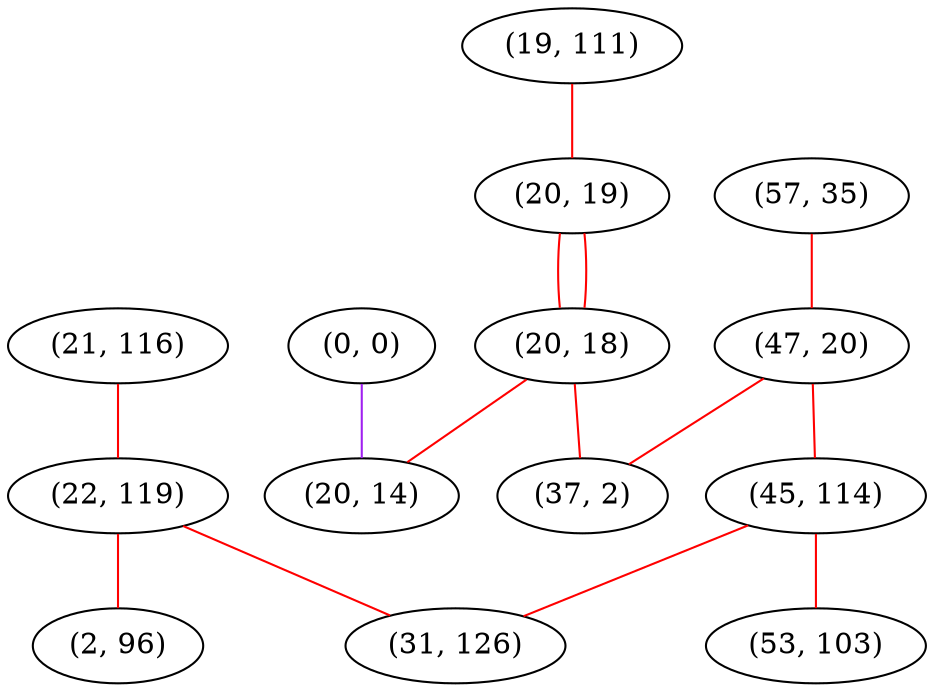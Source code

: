 graph "" {
"(21, 116)";
"(57, 35)";
"(22, 119)";
"(19, 111)";
"(47, 20)";
"(2, 96)";
"(0, 0)";
"(45, 114)";
"(20, 19)";
"(20, 18)";
"(31, 126)";
"(53, 103)";
"(37, 2)";
"(20, 14)";
"(21, 116)" -- "(22, 119)"  [color=red, key=0, weight=1];
"(57, 35)" -- "(47, 20)"  [color=red, key=0, weight=1];
"(22, 119)" -- "(2, 96)"  [color=red, key=0, weight=1];
"(22, 119)" -- "(31, 126)"  [color=red, key=0, weight=1];
"(19, 111)" -- "(20, 19)"  [color=red, key=0, weight=1];
"(47, 20)" -- "(37, 2)"  [color=red, key=0, weight=1];
"(47, 20)" -- "(45, 114)"  [color=red, key=0, weight=1];
"(0, 0)" -- "(20, 14)"  [color=purple, key=0, weight=4];
"(45, 114)" -- "(31, 126)"  [color=red, key=0, weight=1];
"(45, 114)" -- "(53, 103)"  [color=red, key=0, weight=1];
"(20, 19)" -- "(20, 18)"  [color=red, key=0, weight=1];
"(20, 19)" -- "(20, 18)"  [color=red, key=1, weight=1];
"(20, 18)" -- "(37, 2)"  [color=red, key=0, weight=1];
"(20, 18)" -- "(20, 14)"  [color=red, key=0, weight=1];
}

